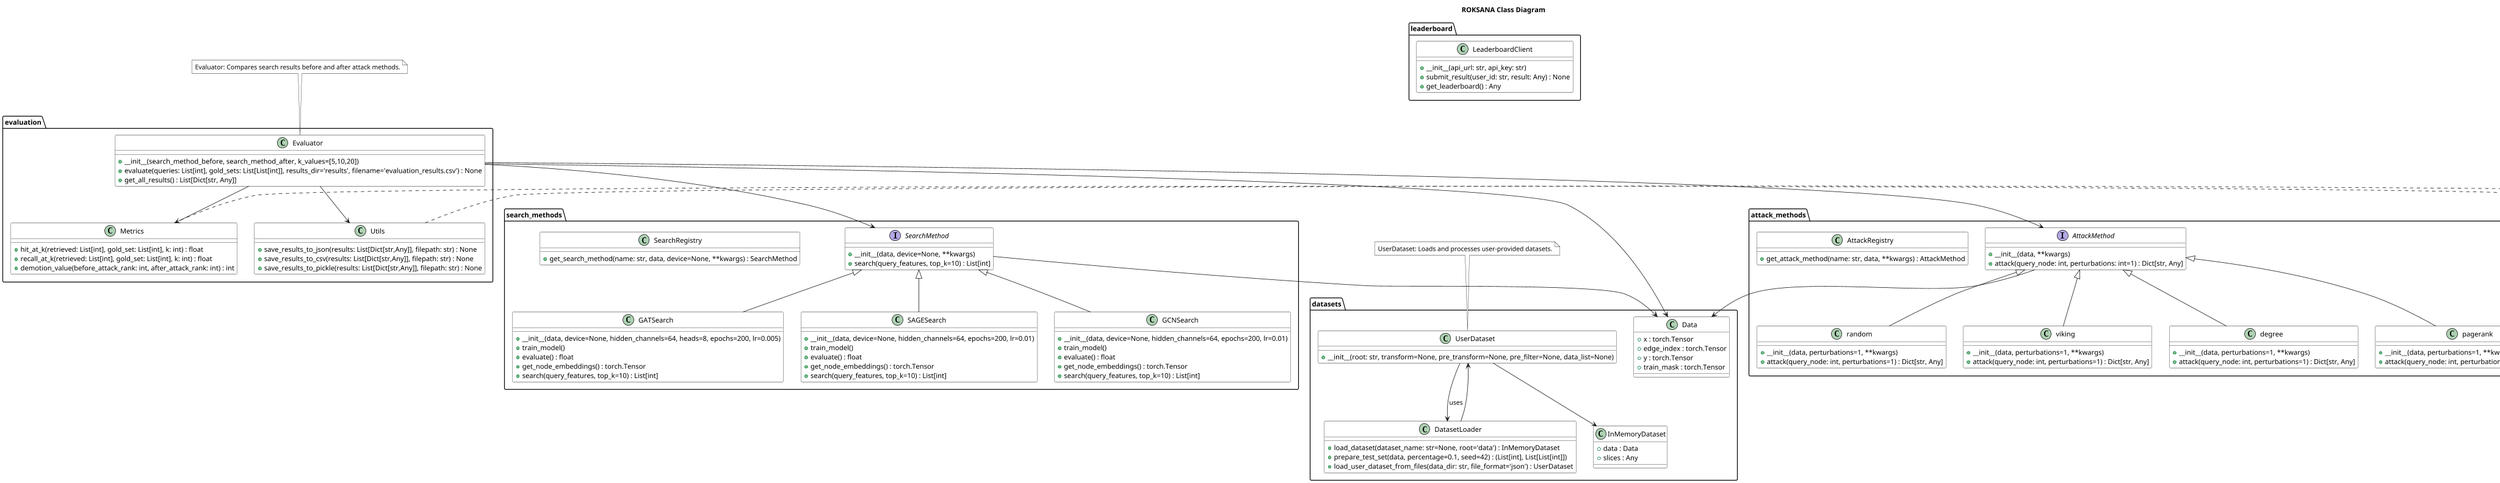 @startuml class_diagram

title ROKSANA Class Diagram

scale 0.8
skinparam backgroundColor #FFFFFF
skinparam classBackgroundColor White
skinparam noteBackgroundColor White
skinparam packageBackgroundColor White

'=========================================================
' Search Methods
'=========================================================
package "search_methods" {
    interface SearchMethod {
        +__init__(data, device=None, **kwargs)
        +search(query_features, top_k=10) : List[int]
    }

    class GCNSearch {
        +__init__(data, device=None, hidden_channels=64, epochs=200, lr=0.01)
        +train_model()
        +evaluate() : float
        +get_node_embeddings() : torch.Tensor
        +search(query_features, top_k=10) : List[int]
    }

    class GATSearch {
        +__init__(data, device=None, hidden_channels=64, heads=8, epochs=200, lr=0.005)
        +train_model()
        +evaluate() : float
        +get_node_embeddings() : torch.Tensor
        +search(query_features, top_k=10) : List[int]
    }

    class SAGESearch {
        +__init__(data, device=None, hidden_channels=64, epochs=200, lr=0.01)
        +train_model()
        +evaluate() : float
        +get_node_embeddings() : torch.Tensor
        +search(query_features, top_k=10) : List[int]
    }

    class SearchRegistry {
        +get_search_method(name: str, data, device=None, **kwargs) : SearchMethod
    }

    SearchMethod <|-- GCNSearch
    SearchMethod <|-- GATSearch
    SearchMethod <|-- SAGESearch
}
' Close search_methods package before referencing outside elements

'=========================================================
' Attack Methods
'=========================================================
package "attack_methods" {
    interface AttackMethod {
        +__init__(data, **kwargs)
        +attack(query_node: int, perturbations: int=1) : Dict[str, Any]
    }

    class degree {
        +__init__(data, perturbations=1, **kwargs)
        +attack(query_node: int, perturbations=1) : Dict[str, Any]
    }

    class pagerank {
        +__init__(data, perturbations=1, **kwargs)
        +attack(query_node: int, perturbations=1) : Dict[str, Any]
    }

    class random {
        +__init__(data, perturbations=1, **kwargs)
        +attack(query_node: int, perturbations=1) : Dict[str, Any]
    }

    class viking {
        +__init__(data, perturbations=1, **kwargs)
        +attack(query_node: int, perturbations=1) : Dict[str, Any]
    }

    class AttackRegistry {
        +get_attack_method(name: str, data, **kwargs) : AttackMethod
    }

    AttackMethod <|-- degree
    AttackMethod <|-- pagerank
    AttackMethod <|-- random
    AttackMethod <|-- viking
}
' Close attack_methods package

'=========================================================
' Dataset Handling
'=========================================================
package "datasets" {
    class UserDataset {
        +__init__(root: str, transform=None, pre_transform=None, pre_filter=None, data_list=None)
    }

    class DatasetLoader {
        +load_dataset(dataset_name: str=None, root='data') : InMemoryDataset
        +prepare_test_set(data, percentage=0.1, seed=42) : (List[int], List[List[int]])
        +load_user_dataset_from_files(data_dir: str, file_format='json') : UserDataset
    }

    class InMemoryDataset {
        +data : Data
        +slices : Any
    }

    class Data {
        +x : torch.Tensor
        +edge_index : torch.Tensor
        +y : torch.Tensor
        +train_mask : torch.Tensor
    }

    UserDataset --> DatasetLoader : uses
}
' Close datasets package

'=========================================================
' Evaluation
'=========================================================
package "evaluation" {
    class Evaluator {
        +__init__(search_method_before, search_method_after, k_values=[5,10,20])
        +evaluate(queries: List[int], gold_sets: List[List[int]], results_dir='results', filename='evaluation_results.csv') : None
        +get_all_results() : List[Dict[str, Any]]
    }

    class Metrics {
        +hit_at_k(retrieved: List[int], gold_set: List[int], k: int) : float
        +recall_at_k(retrieved: List[int], gold_set: List[int], k: int) : float
        +demotion_value(before_attack_rank: int, after_attack_rank: int) : int
    }

    class Utils {
        +save_results_to_json(results: List[Dict[str,Any]], filepath: str) : None
        +save_results_to_csv(results: List[Dict[str,Any]], filepath: str) : None
        +save_results_to_pickle(results: List[Dict[str,Any]], filepath: str) : None
    }

    Evaluator --> Metrics
    Evaluator --> Utils
}
' Close evaluation package

'=========================================================
' Leaderboard
'=========================================================
package "leaderboard" {
    class LeaderboardClient {
        +__init__(api_url: str, api_key: str)
        +submit_result(user_id: str, result: Any) : None
        +get_leaderboard() : Any
    }
}
' Close leaderboard package

'=========================================================
' Relationships and Notes
'=========================================================
' After packages are defined, define relationships:
Evaluator --> SearchMethod
Evaluator --> AttackMethod
Evaluator --> Data

SearchMethod --> Data
AttackMethod --> Data
DatasetLoader --> UserDataset
UserDataset --> InMemoryDataset

note top of UserDataset
UserDataset: Loads and processes user-provided datasets.
end note

note top of Evaluator
Evaluator: Compares search results before and after attack methods.
end note

note right of Metrics
Metrics: Functions to evaluate retrieval performance and attack impact.
end note

note right of Utils
Utils: Functions to save evaluation results (JSON, CSV, Pickle).
end note

@enduml